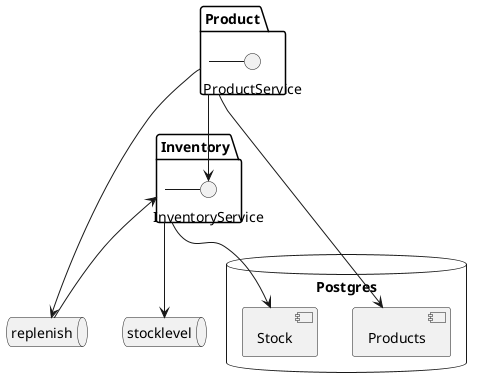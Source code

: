 @startuml

package "Product" {
  ProductService - [Product]
}

database "Postgres" as postgres1 {
  [Products]
  [Stock]
}

queue replenish

queue stocklevel

package "Inventory" {
  InventoryService - [Inventory]
}

[Product] --> [Products]
[Product] --> [InventoryService]
[Product] --> [replenish]

[Inventory] --> [Stock]
[Inventory] <-- [replenish]
[Inventory] --> [stocklevel]

@enduml
